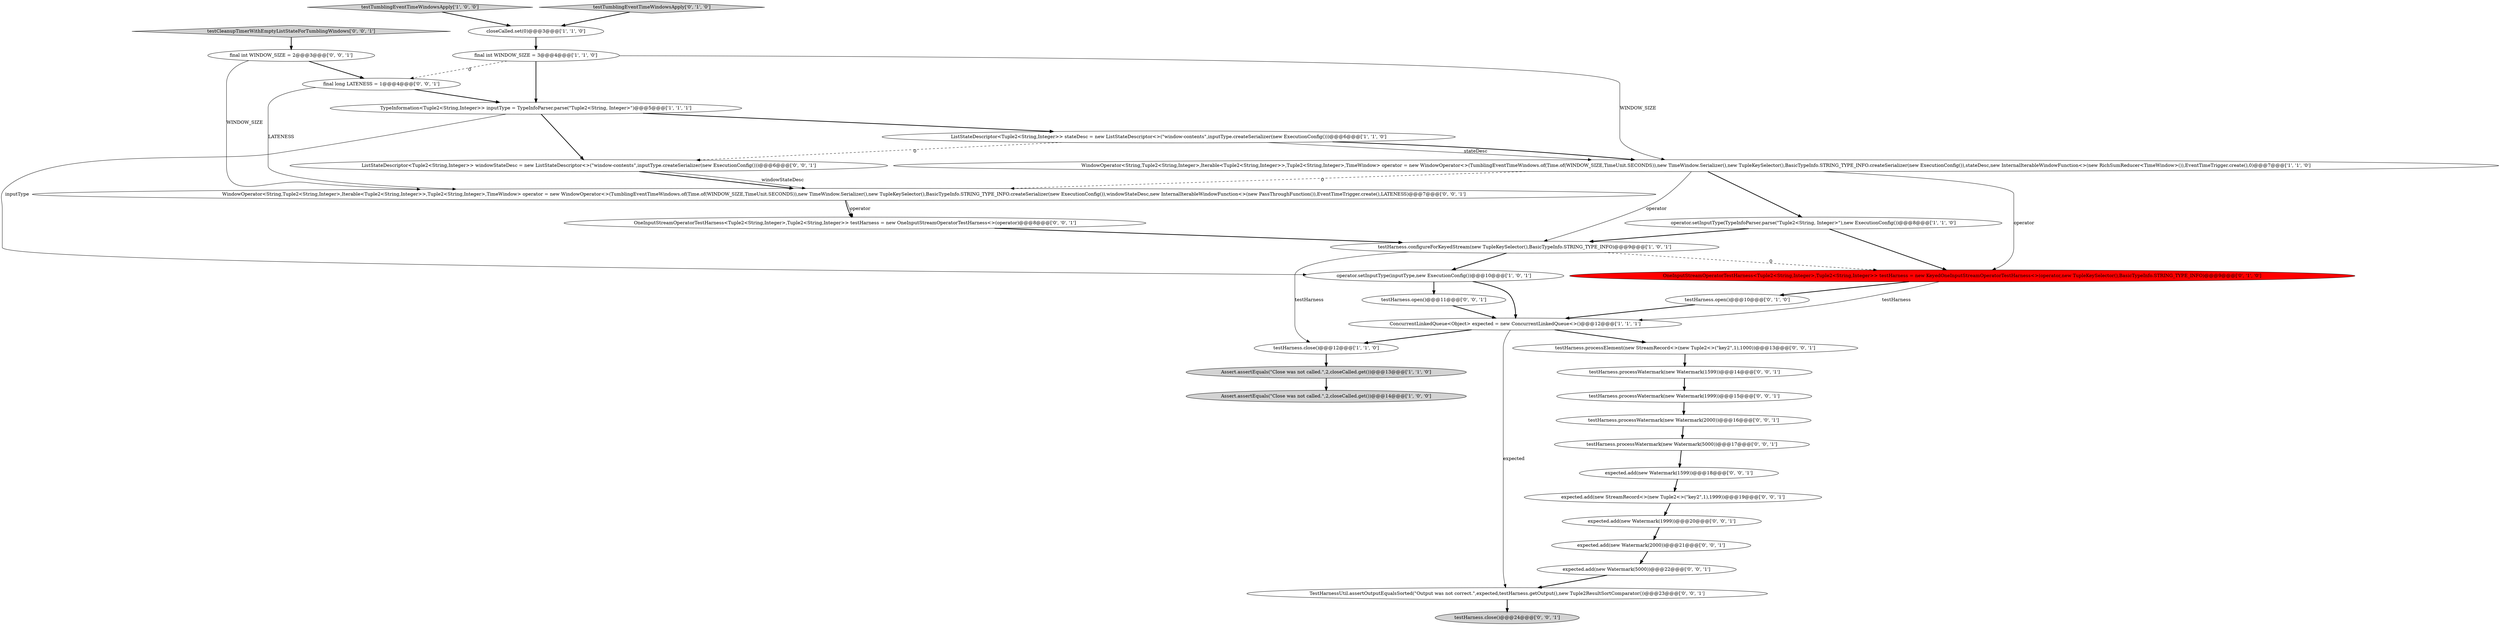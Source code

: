 digraph {
7 [style = filled, label = "testTumblingEventTimeWindowsApply['1', '0', '0']", fillcolor = lightgray, shape = diamond image = "AAA0AAABBB1BBB"];
8 [style = filled, label = "testHarness.configureForKeyedStream(new TupleKeySelector(),BasicTypeInfo.STRING_TYPE_INFO)@@@9@@@['1', '0', '1']", fillcolor = white, shape = ellipse image = "AAA0AAABBB1BBB"];
3 [style = filled, label = "Assert.assertEquals(\"Close was not called.\",2,closeCalled.get())@@@14@@@['1', '0', '0']", fillcolor = lightgray, shape = ellipse image = "AAA0AAABBB1BBB"];
11 [style = filled, label = "ConcurrentLinkedQueue<Object> expected = new ConcurrentLinkedQueue<>()@@@12@@@['1', '1', '1']", fillcolor = white, shape = ellipse image = "AAA0AAABBB1BBB"];
21 [style = filled, label = "expected.add(new Watermark(2000))@@@21@@@['0', '0', '1']", fillcolor = white, shape = ellipse image = "AAA0AAABBB3BBB"];
19 [style = filled, label = "testHarness.processWatermark(new Watermark(1999))@@@15@@@['0', '0', '1']", fillcolor = white, shape = ellipse image = "AAA0AAABBB3BBB"];
4 [style = filled, label = "WindowOperator<String,Tuple2<String,Integer>,Iterable<Tuple2<String,Integer>>,Tuple2<String,Integer>,TimeWindow> operator = new WindowOperator<>(TumblingEventTimeWindows.of(Time.of(WINDOW_SIZE,TimeUnit.SECONDS)),new TimeWindow.Serializer(),new TupleKeySelector(),BasicTypeInfo.STRING_TYPE_INFO.createSerializer(new ExecutionConfig()),stateDesc,new InternalIterableWindowFunction<>(new RichSumReducer<TimeWindow>()),EventTimeTrigger.create(),0)@@@7@@@['1', '1', '0']", fillcolor = white, shape = ellipse image = "AAA0AAABBB1BBB"];
10 [style = filled, label = "ListStateDescriptor<Tuple2<String,Integer>> stateDesc = new ListStateDescriptor<>(\"window-contents\",inputType.createSerializer(new ExecutionConfig()))@@@6@@@['1', '1', '0']", fillcolor = white, shape = ellipse image = "AAA0AAABBB1BBB"];
33 [style = filled, label = "expected.add(new Watermark(1999))@@@20@@@['0', '0', '1']", fillcolor = white, shape = ellipse image = "AAA0AAABBB3BBB"];
29 [style = filled, label = "testHarness.processWatermark(new Watermark(5000))@@@17@@@['0', '0', '1']", fillcolor = white, shape = ellipse image = "AAA0AAABBB3BBB"];
25 [style = filled, label = "final long LATENESS = 1@@@4@@@['0', '0', '1']", fillcolor = white, shape = ellipse image = "AAA0AAABBB3BBB"];
1 [style = filled, label = "testHarness.close()@@@12@@@['1', '1', '0']", fillcolor = white, shape = ellipse image = "AAA0AAABBB1BBB"];
26 [style = filled, label = "testHarness.processElement(new StreamRecord<>(new Tuple2<>(\"key2\",1),1000))@@@13@@@['0', '0', '1']", fillcolor = white, shape = ellipse image = "AAA0AAABBB3BBB"];
30 [style = filled, label = "expected.add(new StreamRecord<>(new Tuple2<>(\"key2\",1),1999))@@@19@@@['0', '0', '1']", fillcolor = white, shape = ellipse image = "AAA0AAABBB3BBB"];
14 [style = filled, label = "OneInputStreamOperatorTestHarness<Tuple2<String,Integer>,Tuple2<String,Integer>> testHarness = new KeyedOneInputStreamOperatorTestHarness<>(operator,new TupleKeySelector(),BasicTypeInfo.STRING_TYPE_INFO)@@@9@@@['0', '1', '0']", fillcolor = red, shape = ellipse image = "AAA1AAABBB2BBB"];
27 [style = filled, label = "TestHarnessUtil.assertOutputEqualsSorted(\"Output was not correct.\",expected,testHarness.getOutput(),new Tuple2ResultSortComparator())@@@23@@@['0', '0', '1']", fillcolor = white, shape = ellipse image = "AAA0AAABBB3BBB"];
15 [style = filled, label = "testTumblingEventTimeWindowsApply['0', '1', '0']", fillcolor = lightgray, shape = diamond image = "AAA0AAABBB2BBB"];
32 [style = filled, label = "ListStateDescriptor<Tuple2<String,Integer>> windowStateDesc = new ListStateDescriptor<>(\"window-contents\",inputType.createSerializer(new ExecutionConfig()))@@@6@@@['0', '0', '1']", fillcolor = white, shape = ellipse image = "AAA0AAABBB3BBB"];
16 [style = filled, label = "testHarness.close()@@@24@@@['0', '0', '1']", fillcolor = lightgray, shape = ellipse image = "AAA0AAABBB3BBB"];
22 [style = filled, label = "expected.add(new Watermark(5000))@@@22@@@['0', '0', '1']", fillcolor = white, shape = ellipse image = "AAA0AAABBB3BBB"];
23 [style = filled, label = "WindowOperator<String,Tuple2<String,Integer>,Iterable<Tuple2<String,Integer>>,Tuple2<String,Integer>,TimeWindow> operator = new WindowOperator<>(TumblingEventTimeWindows.of(Time.of(WINDOW_SIZE,TimeUnit.SECONDS)),new TimeWindow.Serializer(),new TupleKeySelector(),BasicTypeInfo.STRING_TYPE_INFO.createSerializer(new ExecutionConfig()),windowStateDesc,new InternalIterableWindowFunction<>(new PassThroughFunction()),EventTimeTrigger.create(),LATENESS)@@@7@@@['0', '0', '1']", fillcolor = white, shape = ellipse image = "AAA0AAABBB3BBB"];
28 [style = filled, label = "OneInputStreamOperatorTestHarness<Tuple2<String,Integer>,Tuple2<String,Integer>> testHarness = new OneInputStreamOperatorTestHarness<>(operator)@@@8@@@['0', '0', '1']", fillcolor = white, shape = ellipse image = "AAA0AAABBB3BBB"];
5 [style = filled, label = "operator.setInputType(inputType,new ExecutionConfig())@@@10@@@['1', '0', '1']", fillcolor = white, shape = ellipse image = "AAA0AAABBB1BBB"];
0 [style = filled, label = "Assert.assertEquals(\"Close was not called.\",2,closeCalled.get())@@@13@@@['1', '1', '0']", fillcolor = lightgray, shape = ellipse image = "AAA0AAABBB1BBB"];
6 [style = filled, label = "closeCalled.set(0)@@@3@@@['1', '1', '0']", fillcolor = white, shape = ellipse image = "AAA0AAABBB1BBB"];
13 [style = filled, label = "testHarness.open()@@@10@@@['0', '1', '0']", fillcolor = white, shape = ellipse image = "AAA0AAABBB2BBB"];
2 [style = filled, label = "final int WINDOW_SIZE = 3@@@4@@@['1', '1', '0']", fillcolor = white, shape = ellipse image = "AAA0AAABBB1BBB"];
18 [style = filled, label = "testHarness.processWatermark(new Watermark(2000))@@@16@@@['0', '0', '1']", fillcolor = white, shape = ellipse image = "AAA0AAABBB3BBB"];
24 [style = filled, label = "expected.add(new Watermark(1599))@@@18@@@['0', '0', '1']", fillcolor = white, shape = ellipse image = "AAA0AAABBB3BBB"];
12 [style = filled, label = "operator.setInputType(TypeInfoParser.parse(\"Tuple2<String, Integer>\"),new ExecutionConfig())@@@8@@@['1', '1', '0']", fillcolor = white, shape = ellipse image = "AAA0AAABBB1BBB"];
31 [style = filled, label = "final int WINDOW_SIZE = 2@@@3@@@['0', '0', '1']", fillcolor = white, shape = ellipse image = "AAA0AAABBB3BBB"];
9 [style = filled, label = "TypeInformation<Tuple2<String,Integer>> inputType = TypeInfoParser.parse(\"Tuple2<String, Integer>\")@@@5@@@['1', '1', '1']", fillcolor = white, shape = ellipse image = "AAA0AAABBB1BBB"];
20 [style = filled, label = "testHarness.open()@@@11@@@['0', '0', '1']", fillcolor = white, shape = ellipse image = "AAA0AAABBB3BBB"];
17 [style = filled, label = "testCleanupTimerWithEmptyListStateForTumblingWindows['0', '0', '1']", fillcolor = lightgray, shape = diamond image = "AAA0AAABBB3BBB"];
34 [style = filled, label = "testHarness.processWatermark(new Watermark(1599))@@@14@@@['0', '0', '1']", fillcolor = white, shape = ellipse image = "AAA0AAABBB3BBB"];
0->3 [style = bold, label=""];
14->11 [style = solid, label="testHarness"];
19->18 [style = bold, label=""];
2->4 [style = solid, label="WINDOW_SIZE"];
31->25 [style = bold, label=""];
32->23 [style = bold, label=""];
10->4 [style = solid, label="stateDesc"];
30->33 [style = bold, label=""];
34->19 [style = bold, label=""];
5->20 [style = bold, label=""];
11->1 [style = bold, label=""];
25->23 [style = solid, label="LATENESS"];
4->8 [style = solid, label="operator"];
17->31 [style = bold, label=""];
4->14 [style = solid, label="operator"];
25->9 [style = bold, label=""];
9->32 [style = bold, label=""];
26->34 [style = bold, label=""];
15->6 [style = bold, label=""];
1->0 [style = bold, label=""];
2->9 [style = bold, label=""];
9->10 [style = bold, label=""];
27->16 [style = bold, label=""];
8->14 [style = dashed, label="0"];
11->27 [style = solid, label="expected"];
13->11 [style = bold, label=""];
24->30 [style = bold, label=""];
6->2 [style = bold, label=""];
23->28 [style = bold, label=""];
18->29 [style = bold, label=""];
32->23 [style = solid, label="windowStateDesc"];
23->28 [style = solid, label="operator"];
8->5 [style = bold, label=""];
22->27 [style = bold, label=""];
10->32 [style = dashed, label="0"];
21->22 [style = bold, label=""];
12->8 [style = bold, label=""];
28->8 [style = bold, label=""];
7->6 [style = bold, label=""];
12->14 [style = bold, label=""];
2->25 [style = dashed, label="0"];
10->4 [style = bold, label=""];
9->5 [style = solid, label="inputType"];
4->12 [style = bold, label=""];
5->11 [style = bold, label=""];
14->13 [style = bold, label=""];
33->21 [style = bold, label=""];
29->24 [style = bold, label=""];
4->23 [style = dashed, label="0"];
8->1 [style = solid, label="testHarness"];
11->26 [style = bold, label=""];
20->11 [style = bold, label=""];
31->23 [style = solid, label="WINDOW_SIZE"];
}

